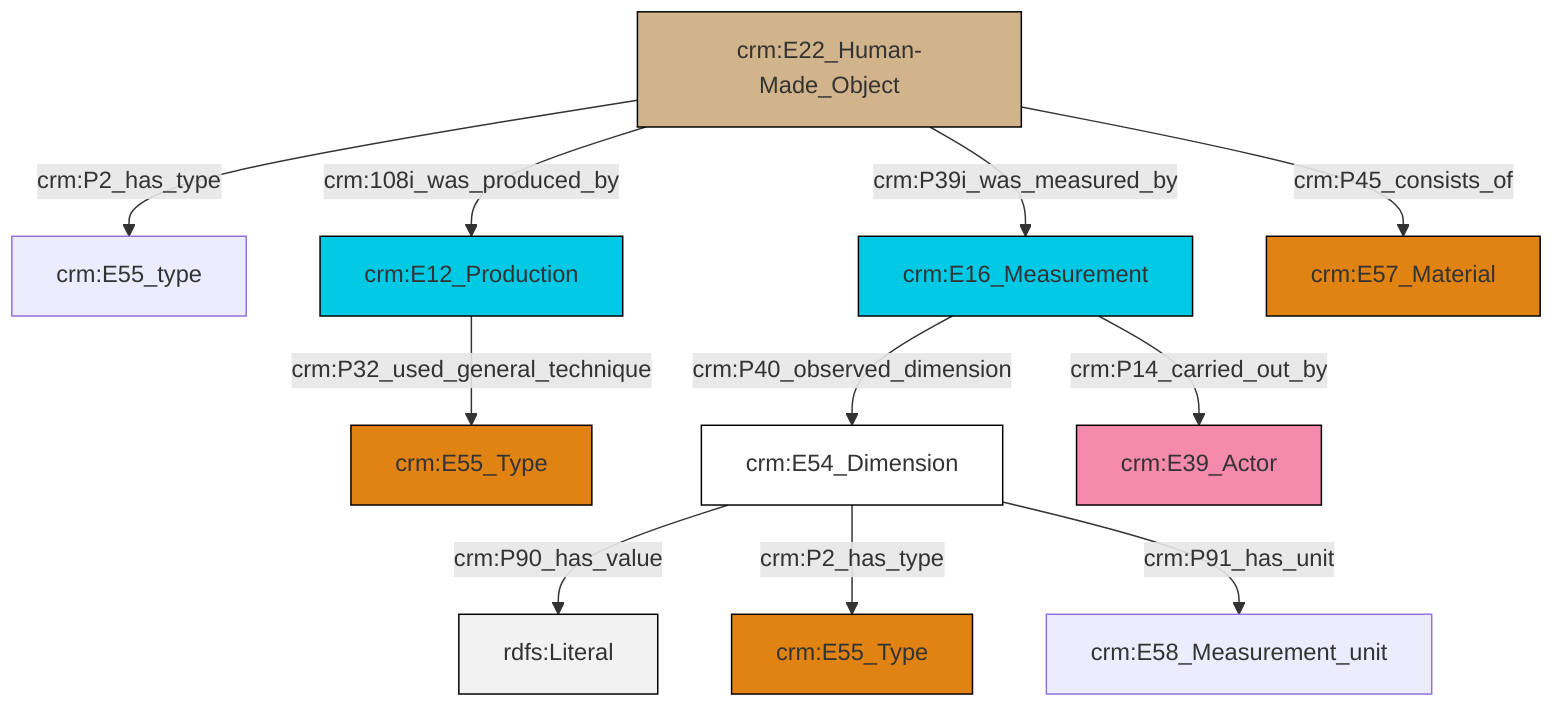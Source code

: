graph TD
classDef Literal fill:#f2f2f2,stroke:#000000;
classDef CRM_Entity fill:#FFFFFF,stroke:#000000;
classDef Temporal_Entity fill:#00C9E6, stroke:#000000;
classDef Type fill:#E18312, stroke:#000000;
classDef Time-Span fill:#2C9C91, stroke:#000000;
classDef Appellation fill:#FFEB7F, stroke:#000000;
classDef Place fill:#008836, stroke:#000000;
classDef Persistent_Item fill:#B266B2, stroke:#000000;
classDef Conceptual_Object fill:#FFD700, stroke:#000000;
classDef Physical_Thing fill:#D2B48C, stroke:#000000;
classDef Actor fill:#f58aad, stroke:#000000;
classDef PC_Classes fill:#4ce600, stroke:#000000;
classDef Multi fill:#cccccc,stroke:#000000;

0["crm:E22_Human-Made_Object"]:::Physical_Thing -->|crm:P2_has_type| 1["crm:E55_type"]:::Default
2["crm:E12_Production"]:::Temporal_Entity -->|crm:P32_used_general_technique| 3["crm:E55_Type"]:::Type
0["crm:E22_Human-Made_Object"]:::Physical_Thing -->|crm:P45_consists_of| 7["crm:E57_Material"]:::Type
8["crm:E54_Dimension"]:::CRM_Entity -->|crm:P90_has_value| 9[rdfs:Literal]:::Literal
8["crm:E54_Dimension"]:::CRM_Entity -->|crm:P2_has_type| 12["crm:E55_Type"]:::Type
4["crm:E16_Measurement"]:::Temporal_Entity -->|crm:P14_carried_out_by| 15["crm:E39_Actor"]:::Actor
4["crm:E16_Measurement"]:::Temporal_Entity -->|crm:P40_observed_dimension| 8["crm:E54_Dimension"]:::CRM_Entity
0["crm:E22_Human-Made_Object"]:::Physical_Thing -->|crm:108i_was_produced_by| 2["crm:E12_Production"]:::Temporal_Entity
8["crm:E54_Dimension"]:::CRM_Entity -->|crm:P91_has_unit| 10["crm:E58_Measurement_unit"]:::Default
0["crm:E22_Human-Made_Object"]:::Physical_Thing -->|crm:P39i_was_measured_by| 4["crm:E16_Measurement"]:::Temporal_Entity